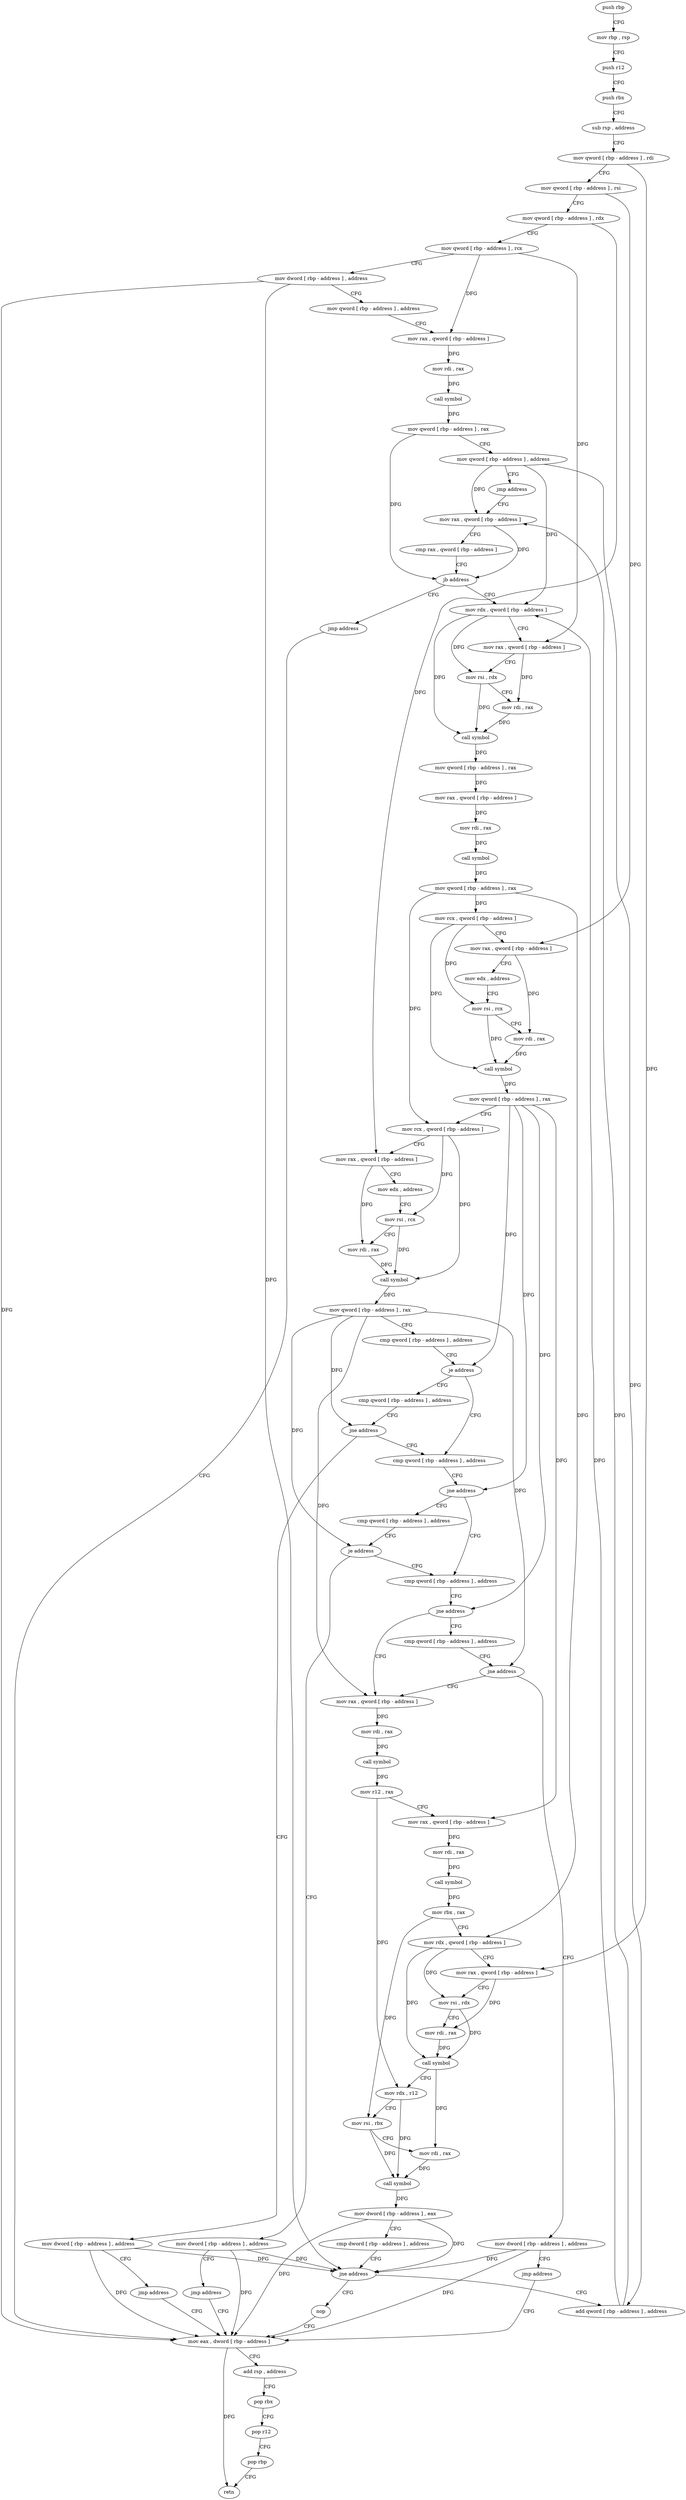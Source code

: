 digraph "func" {
"95395" [label = "push rbp" ]
"95396" [label = "mov rbp , rsp" ]
"95399" [label = "push r12" ]
"95401" [label = "push rbx" ]
"95402" [label = "sub rsp , address" ]
"95406" [label = "mov qword [ rbp - address ] , rdi" ]
"95410" [label = "mov qword [ rbp - address ] , rsi" ]
"95414" [label = "mov qword [ rbp - address ] , rdx" ]
"95418" [label = "mov qword [ rbp - address ] , rcx" ]
"95422" [label = "mov dword [ rbp - address ] , address" ]
"95429" [label = "mov qword [ rbp - address ] , address" ]
"95437" [label = "mov rax , qword [ rbp - address ]" ]
"95441" [label = "mov rdi , rax" ]
"95444" [label = "call symbol" ]
"95449" [label = "mov qword [ rbp - address ] , rax" ]
"95453" [label = "mov qword [ rbp - address ] , address" ]
"95461" [label = "jmp address" ]
"95710" [label = "mov rax , qword [ rbp - address ]" ]
"95714" [label = "cmp rax , qword [ rbp - address ]" ]
"95718" [label = "jb address" ]
"95466" [label = "mov rdx , qword [ rbp - address ]" ]
"95724" [label = "jmp address" ]
"95470" [label = "mov rax , qword [ rbp - address ]" ]
"95474" [label = "mov rsi , rdx" ]
"95477" [label = "mov rdi , rax" ]
"95480" [label = "call symbol" ]
"95485" [label = "mov qword [ rbp - address ] , rax" ]
"95489" [label = "mov rax , qword [ rbp - address ]" ]
"95493" [label = "mov rdi , rax" ]
"95496" [label = "call symbol" ]
"95501" [label = "mov qword [ rbp - address ] , rax" ]
"95505" [label = "mov rcx , qword [ rbp - address ]" ]
"95509" [label = "mov rax , qword [ rbp - address ]" ]
"95513" [label = "mov edx , address" ]
"95518" [label = "mov rsi , rcx" ]
"95521" [label = "mov rdi , rax" ]
"95524" [label = "call symbol" ]
"95529" [label = "mov qword [ rbp - address ] , rax" ]
"95533" [label = "mov rcx , qword [ rbp - address ]" ]
"95537" [label = "mov rax , qword [ rbp - address ]" ]
"95541" [label = "mov edx , address" ]
"95546" [label = "mov rsi , rcx" ]
"95549" [label = "mov rdi , rax" ]
"95552" [label = "call symbol" ]
"95557" [label = "mov qword [ rbp - address ] , rax" ]
"95561" [label = "cmp qword [ rbp - address ] , address" ]
"95566" [label = "je address" ]
"95587" [label = "cmp qword [ rbp - address ] , address" ]
"95568" [label = "cmp qword [ rbp - address ] , address" ]
"95727" [label = "mov eax , dword [ rbp - address ]" ]
"95592" [label = "jne address" ]
"95610" [label = "cmp qword [ rbp - address ] , address" ]
"95594" [label = "cmp qword [ rbp - address ] , address" ]
"95573" [label = "jne address" ]
"95575" [label = "mov dword [ rbp - address ] , address" ]
"95730" [label = "add rsp , address" ]
"95734" [label = "pop rbx" ]
"95735" [label = "pop r12" ]
"95737" [label = "pop rbp" ]
"95738" [label = "retn" ]
"95615" [label = "jne address" ]
"95633" [label = "mov rax , qword [ rbp - address ]" ]
"95617" [label = "cmp qword [ rbp - address ] , address" ]
"95599" [label = "je address" ]
"95601" [label = "mov dword [ rbp - address ] , address" ]
"95582" [label = "jmp address" ]
"95637" [label = "mov rdi , rax" ]
"95640" [label = "call symbol" ]
"95645" [label = "mov r12 , rax" ]
"95648" [label = "mov rax , qword [ rbp - address ]" ]
"95652" [label = "mov rdi , rax" ]
"95655" [label = "call symbol" ]
"95660" [label = "mov rbx , rax" ]
"95663" [label = "mov rdx , qword [ rbp - address ]" ]
"95667" [label = "mov rax , qword [ rbp - address ]" ]
"95671" [label = "mov rsi , rdx" ]
"95674" [label = "mov rdi , rax" ]
"95677" [label = "call symbol" ]
"95682" [label = "mov rdx , r12" ]
"95685" [label = "mov rsi , rbx" ]
"95688" [label = "mov rdi , rax" ]
"95691" [label = "call symbol" ]
"95696" [label = "mov dword [ rbp - address ] , eax" ]
"95699" [label = "cmp dword [ rbp - address ] , address" ]
"95703" [label = "jne address" ]
"95726" [label = "nop" ]
"95705" [label = "add qword [ rbp - address ] , address" ]
"95622" [label = "jne address" ]
"95624" [label = "mov dword [ rbp - address ] , address" ]
"95608" [label = "jmp address" ]
"95631" [label = "jmp address" ]
"95395" -> "95396" [ label = "CFG" ]
"95396" -> "95399" [ label = "CFG" ]
"95399" -> "95401" [ label = "CFG" ]
"95401" -> "95402" [ label = "CFG" ]
"95402" -> "95406" [ label = "CFG" ]
"95406" -> "95410" [ label = "CFG" ]
"95406" -> "95667" [ label = "DFG" ]
"95410" -> "95414" [ label = "CFG" ]
"95410" -> "95509" [ label = "DFG" ]
"95414" -> "95418" [ label = "CFG" ]
"95414" -> "95537" [ label = "DFG" ]
"95418" -> "95422" [ label = "CFG" ]
"95418" -> "95437" [ label = "DFG" ]
"95418" -> "95470" [ label = "DFG" ]
"95422" -> "95429" [ label = "CFG" ]
"95422" -> "95727" [ label = "DFG" ]
"95422" -> "95703" [ label = "DFG" ]
"95429" -> "95437" [ label = "CFG" ]
"95437" -> "95441" [ label = "DFG" ]
"95441" -> "95444" [ label = "DFG" ]
"95444" -> "95449" [ label = "DFG" ]
"95449" -> "95453" [ label = "CFG" ]
"95449" -> "95718" [ label = "DFG" ]
"95453" -> "95461" [ label = "CFG" ]
"95453" -> "95710" [ label = "DFG" ]
"95453" -> "95466" [ label = "DFG" ]
"95453" -> "95705" [ label = "DFG" ]
"95461" -> "95710" [ label = "CFG" ]
"95710" -> "95714" [ label = "CFG" ]
"95710" -> "95718" [ label = "DFG" ]
"95714" -> "95718" [ label = "CFG" ]
"95718" -> "95466" [ label = "CFG" ]
"95718" -> "95724" [ label = "CFG" ]
"95466" -> "95470" [ label = "CFG" ]
"95466" -> "95474" [ label = "DFG" ]
"95466" -> "95480" [ label = "DFG" ]
"95724" -> "95727" [ label = "CFG" ]
"95470" -> "95474" [ label = "CFG" ]
"95470" -> "95477" [ label = "DFG" ]
"95474" -> "95477" [ label = "CFG" ]
"95474" -> "95480" [ label = "DFG" ]
"95477" -> "95480" [ label = "DFG" ]
"95480" -> "95485" [ label = "DFG" ]
"95485" -> "95489" [ label = "DFG" ]
"95489" -> "95493" [ label = "DFG" ]
"95493" -> "95496" [ label = "DFG" ]
"95496" -> "95501" [ label = "DFG" ]
"95501" -> "95505" [ label = "DFG" ]
"95501" -> "95533" [ label = "DFG" ]
"95501" -> "95663" [ label = "DFG" ]
"95505" -> "95509" [ label = "CFG" ]
"95505" -> "95518" [ label = "DFG" ]
"95505" -> "95524" [ label = "DFG" ]
"95509" -> "95513" [ label = "CFG" ]
"95509" -> "95521" [ label = "DFG" ]
"95513" -> "95518" [ label = "CFG" ]
"95518" -> "95521" [ label = "CFG" ]
"95518" -> "95524" [ label = "DFG" ]
"95521" -> "95524" [ label = "DFG" ]
"95524" -> "95529" [ label = "DFG" ]
"95529" -> "95533" [ label = "CFG" ]
"95529" -> "95566" [ label = "DFG" ]
"95529" -> "95592" [ label = "DFG" ]
"95529" -> "95615" [ label = "DFG" ]
"95529" -> "95648" [ label = "DFG" ]
"95533" -> "95537" [ label = "CFG" ]
"95533" -> "95546" [ label = "DFG" ]
"95533" -> "95552" [ label = "DFG" ]
"95537" -> "95541" [ label = "CFG" ]
"95537" -> "95549" [ label = "DFG" ]
"95541" -> "95546" [ label = "CFG" ]
"95546" -> "95549" [ label = "CFG" ]
"95546" -> "95552" [ label = "DFG" ]
"95549" -> "95552" [ label = "DFG" ]
"95552" -> "95557" [ label = "DFG" ]
"95557" -> "95561" [ label = "CFG" ]
"95557" -> "95573" [ label = "DFG" ]
"95557" -> "95599" [ label = "DFG" ]
"95557" -> "95633" [ label = "DFG" ]
"95557" -> "95622" [ label = "DFG" ]
"95561" -> "95566" [ label = "CFG" ]
"95566" -> "95587" [ label = "CFG" ]
"95566" -> "95568" [ label = "CFG" ]
"95587" -> "95592" [ label = "CFG" ]
"95568" -> "95573" [ label = "CFG" ]
"95727" -> "95730" [ label = "CFG" ]
"95727" -> "95738" [ label = "DFG" ]
"95592" -> "95610" [ label = "CFG" ]
"95592" -> "95594" [ label = "CFG" ]
"95610" -> "95615" [ label = "CFG" ]
"95594" -> "95599" [ label = "CFG" ]
"95573" -> "95587" [ label = "CFG" ]
"95573" -> "95575" [ label = "CFG" ]
"95575" -> "95582" [ label = "CFG" ]
"95575" -> "95727" [ label = "DFG" ]
"95575" -> "95703" [ label = "DFG" ]
"95730" -> "95734" [ label = "CFG" ]
"95734" -> "95735" [ label = "CFG" ]
"95735" -> "95737" [ label = "CFG" ]
"95737" -> "95738" [ label = "CFG" ]
"95615" -> "95633" [ label = "CFG" ]
"95615" -> "95617" [ label = "CFG" ]
"95633" -> "95637" [ label = "DFG" ]
"95617" -> "95622" [ label = "CFG" ]
"95599" -> "95610" [ label = "CFG" ]
"95599" -> "95601" [ label = "CFG" ]
"95601" -> "95608" [ label = "CFG" ]
"95601" -> "95727" [ label = "DFG" ]
"95601" -> "95703" [ label = "DFG" ]
"95582" -> "95727" [ label = "CFG" ]
"95637" -> "95640" [ label = "DFG" ]
"95640" -> "95645" [ label = "DFG" ]
"95645" -> "95648" [ label = "CFG" ]
"95645" -> "95682" [ label = "DFG" ]
"95648" -> "95652" [ label = "DFG" ]
"95652" -> "95655" [ label = "DFG" ]
"95655" -> "95660" [ label = "DFG" ]
"95660" -> "95663" [ label = "CFG" ]
"95660" -> "95685" [ label = "DFG" ]
"95663" -> "95667" [ label = "CFG" ]
"95663" -> "95671" [ label = "DFG" ]
"95663" -> "95677" [ label = "DFG" ]
"95667" -> "95671" [ label = "CFG" ]
"95667" -> "95674" [ label = "DFG" ]
"95671" -> "95674" [ label = "CFG" ]
"95671" -> "95677" [ label = "DFG" ]
"95674" -> "95677" [ label = "DFG" ]
"95677" -> "95682" [ label = "CFG" ]
"95677" -> "95688" [ label = "DFG" ]
"95682" -> "95685" [ label = "CFG" ]
"95682" -> "95691" [ label = "DFG" ]
"95685" -> "95688" [ label = "CFG" ]
"95685" -> "95691" [ label = "DFG" ]
"95688" -> "95691" [ label = "DFG" ]
"95691" -> "95696" [ label = "DFG" ]
"95696" -> "95699" [ label = "CFG" ]
"95696" -> "95727" [ label = "DFG" ]
"95696" -> "95703" [ label = "DFG" ]
"95699" -> "95703" [ label = "CFG" ]
"95703" -> "95726" [ label = "CFG" ]
"95703" -> "95705" [ label = "CFG" ]
"95726" -> "95727" [ label = "CFG" ]
"95705" -> "95710" [ label = "DFG" ]
"95705" -> "95466" [ label = "DFG" ]
"95622" -> "95633" [ label = "CFG" ]
"95622" -> "95624" [ label = "CFG" ]
"95624" -> "95631" [ label = "CFG" ]
"95624" -> "95727" [ label = "DFG" ]
"95624" -> "95703" [ label = "DFG" ]
"95608" -> "95727" [ label = "CFG" ]
"95631" -> "95727" [ label = "CFG" ]
}
